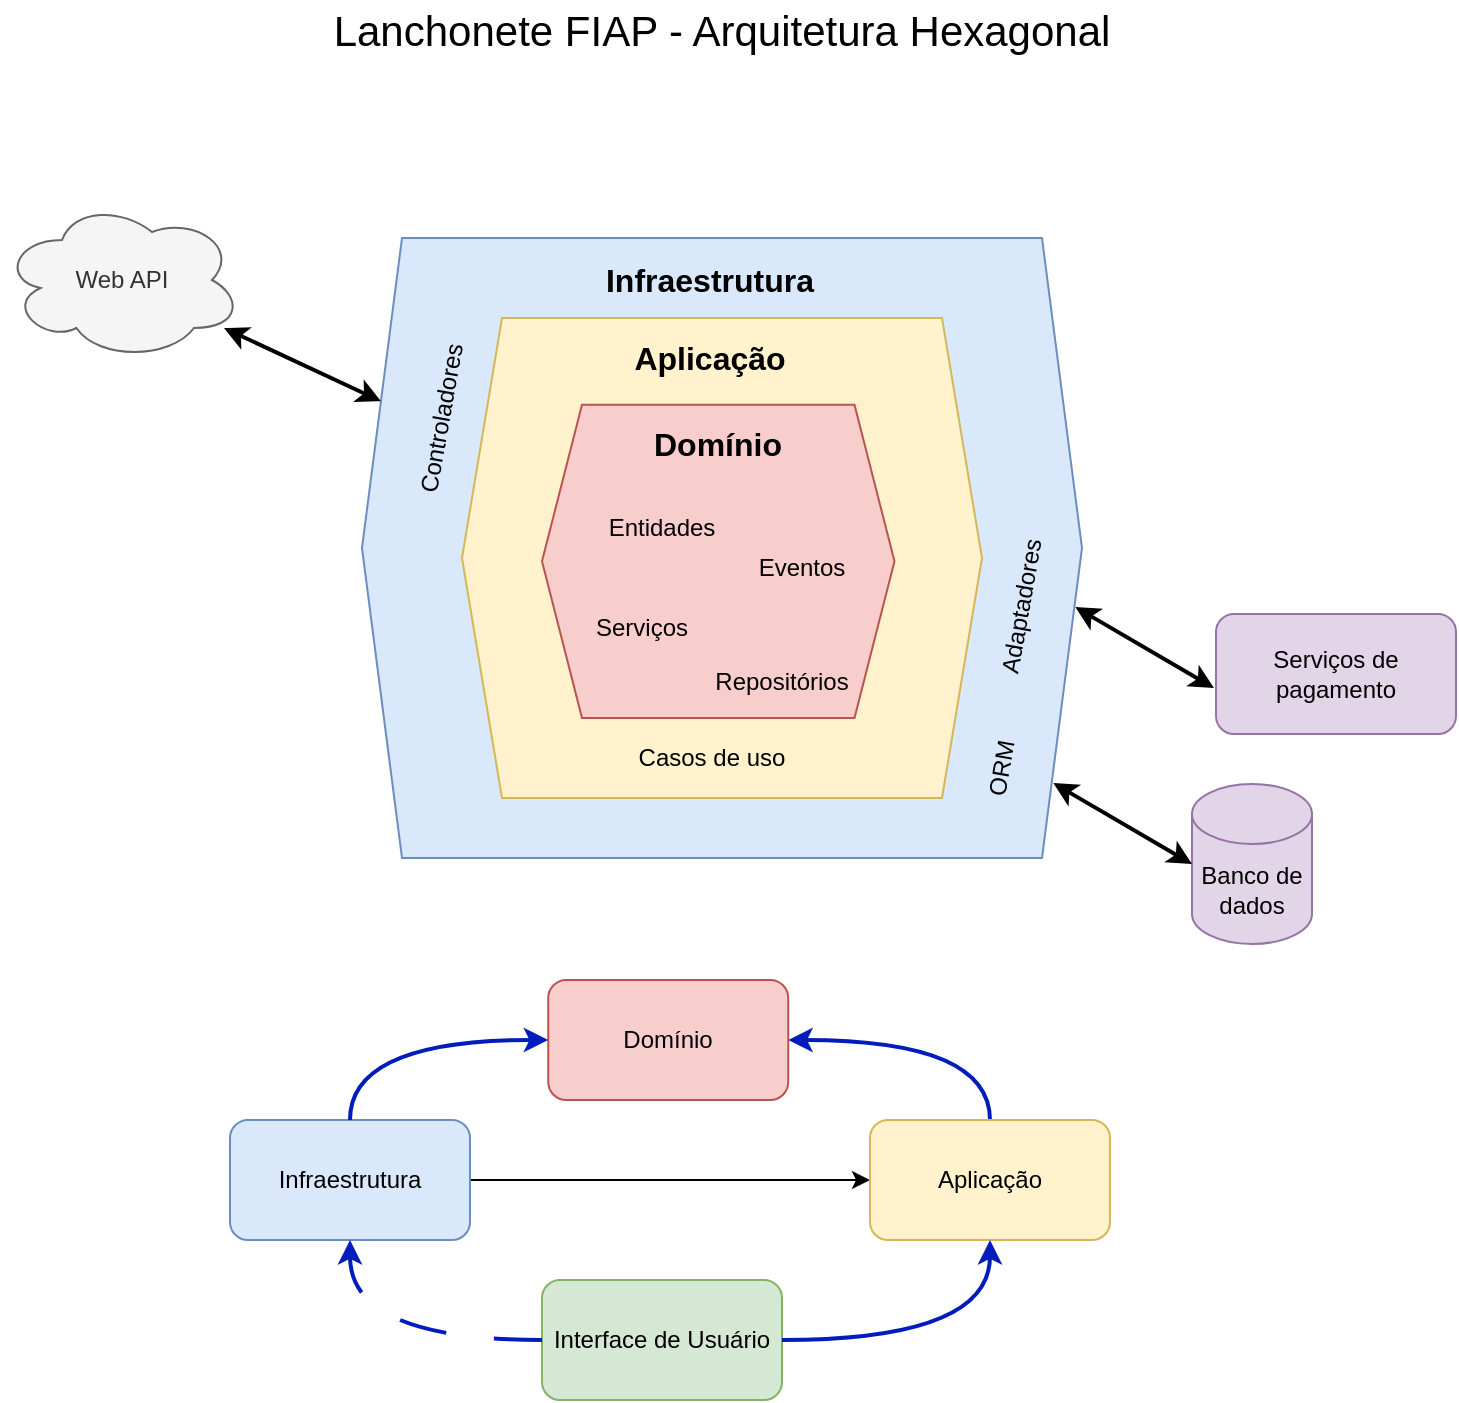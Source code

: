 <mxfile scale="1" border="10">
    <diagram id="OokDwKcum5VtWVeuCbXh" name="DAS Lanchonete FIAP">
        <mxGraphModel dx="1017" dy="779" grid="0" gridSize="10" guides="1" tooltips="1" connect="1" arrows="1" fold="1" page="1" pageScale="1" pageWidth="1100" pageHeight="850" background="#ffffff" math="0" shadow="0">
            <root>
                <mxCell id="0"/>
                <mxCell id="1" parent="0"/>
                <mxCell id="15" value="" style="shape=hexagon;perimeter=hexagonPerimeter2;whiteSpace=wrap;html=1;fixedSize=1;rotation=0;fillColor=#dae8fc;strokeColor=#6c8ebf;" parent="1" vertex="1">
                    <mxGeometry x="309" y="149" width="360" height="310" as="geometry">
                        <mxPoint x="50" as="offset"/>
                    </mxGeometry>
                </mxCell>
                <mxCell id="14" value="" style="shape=hexagon;perimeter=hexagonPerimeter2;whiteSpace=wrap;html=1;fixedSize=1;rotation=0;fillColor=#fff2cc;strokeColor=#d6b656;" parent="1" vertex="1">
                    <mxGeometry x="359" y="189" width="260" height="240" as="geometry">
                        <mxPoint x="50" as="offset"/>
                    </mxGeometry>
                </mxCell>
                <mxCell id="7" value="Banco de dados" style="shape=cylinder3;whiteSpace=wrap;html=1;boundedLbl=1;backgroundOutline=1;size=15;fillColor=#e1d5e7;strokeColor=#9673a6;" parent="1" vertex="1">
                    <mxGeometry x="724" y="422" width="60" height="80" as="geometry"/>
                </mxCell>
                <mxCell id="8" value="Web API" style="ellipse;shape=cloud;whiteSpace=wrap;html=1;fillColor=#f5f5f5;fontColor=#333333;strokeColor=#666666;" parent="1" vertex="1">
                    <mxGeometry x="129" y="130" width="120" height="80" as="geometry"/>
                </mxCell>
                <mxCell id="13" value="" style="shape=hexagon;perimeter=hexagonPerimeter2;whiteSpace=wrap;html=1;fixedSize=1;fillColor=#f8cecc;strokeColor=#b85450;" parent="1" vertex="1">
                    <mxGeometry x="399" y="232.33" width="176.25" height="156.67" as="geometry"/>
                </mxCell>
                <mxCell id="16" value="Aplicação" style="text;html=1;align=center;verticalAlign=middle;whiteSpace=wrap;rounded=0;fontStyle=1;fontSize=16;" parent="1" vertex="1">
                    <mxGeometry x="453" y="194.33" width="60" height="30" as="geometry"/>
                </mxCell>
                <mxCell id="17" value="Casos de uso" style="text;html=1;align=center;verticalAlign=middle;whiteSpace=wrap;rounded=0;" parent="1" vertex="1">
                    <mxGeometry x="444" y="394" width="80" height="30" as="geometry"/>
                </mxCell>
                <mxCell id="18" value="Infraestrutura" style="text;html=1;align=center;verticalAlign=middle;whiteSpace=wrap;rounded=0;fontStyle=1;fontSize=16;" parent="1" vertex="1">
                    <mxGeometry x="443" y="155" width="80" height="30" as="geometry"/>
                </mxCell>
                <mxCell id="19" value="Domínio" style="text;html=1;align=center;verticalAlign=middle;whiteSpace=wrap;rounded=0;fontStyle=1;fontSize=16;" parent="1" vertex="1">
                    <mxGeometry x="447.13" y="237.33" width="80" height="30" as="geometry"/>
                </mxCell>
                <mxCell id="20" value="Controladores" style="text;html=1;align=center;verticalAlign=middle;whiteSpace=wrap;rounded=0;rotation=-80;" parent="1" vertex="1">
                    <mxGeometry x="319" y="224" width="60" height="30" as="geometry"/>
                </mxCell>
                <mxCell id="21" value="Entidades" style="text;html=1;align=center;verticalAlign=middle;whiteSpace=wrap;rounded=0;" parent="1" vertex="1">
                    <mxGeometry x="429" y="279" width="60" height="30" as="geometry"/>
                </mxCell>
                <mxCell id="22" value="Repositórios" style="text;html=1;align=center;verticalAlign=middle;whiteSpace=wrap;rounded=0;" parent="1" vertex="1">
                    <mxGeometry x="489" y="356" width="60" height="30" as="geometry"/>
                </mxCell>
                <mxCell id="23" value="Serviços" style="text;html=1;align=center;verticalAlign=middle;whiteSpace=wrap;rounded=0;" parent="1" vertex="1">
                    <mxGeometry x="419" y="329" width="60" height="30" as="geometry"/>
                </mxCell>
                <mxCell id="24" value="Eventos" style="text;html=1;align=center;verticalAlign=middle;whiteSpace=wrap;rounded=0;" parent="1" vertex="1">
                    <mxGeometry x="499" y="299" width="60" height="30" as="geometry"/>
                </mxCell>
                <mxCell id="25" value="ORM" style="text;html=1;align=center;verticalAlign=middle;whiteSpace=wrap;rounded=0;rotation=-80;" parent="1" vertex="1">
                    <mxGeometry x="599" y="399" width="60" height="30" as="geometry"/>
                </mxCell>
                <mxCell id="26" value="" style="endArrow=classic;startArrow=classic;html=1;entryX=0;entryY=0.5;entryDx=0;entryDy=0;entryPerimeter=0;exitX=0.974;exitY=0.763;exitDx=0;exitDy=0;exitPerimeter=0;strokeWidth=2;" parent="1" target="7" edge="1">
                    <mxGeometry width="50" height="50" relative="1" as="geometry">
                        <mxPoint x="654.64" y="421.53" as="sourcePoint"/>
                        <mxPoint x="714" y="435" as="targetPoint"/>
                    </mxGeometry>
                </mxCell>
                <mxCell id="28" value="" style="endArrow=classic;startArrow=classic;html=1;exitX=0.925;exitY=0.8;exitDx=0;exitDy=0;exitPerimeter=0;entryX=0;entryY=0.25;entryDx=0;entryDy=0;strokeWidth=2;" parent="1" source="8" target="15" edge="1">
                    <mxGeometry width="50" height="50" relative="1" as="geometry">
                        <mxPoint x="259" y="239" as="sourcePoint"/>
                        <mxPoint x="309" y="189" as="targetPoint"/>
                    </mxGeometry>
                </mxCell>
                <mxCell id="29" value="Domínio" style="rounded=1;whiteSpace=wrap;html=1;fillColor=#f8cecc;strokeColor=#b85450;" parent="1" vertex="1">
                    <mxGeometry x="402.13" y="520" width="120" height="60" as="geometry"/>
                </mxCell>
                <mxCell id="33" style="edgeStyle=none;html=1;" parent="1" source="30" target="31" edge="1">
                    <mxGeometry relative="1" as="geometry"/>
                </mxCell>
                <mxCell id="30" value="Infraestrutura" style="rounded=1;whiteSpace=wrap;html=1;fillColor=#dae8fc;strokeColor=#6c8ebf;" parent="1" vertex="1">
                    <mxGeometry x="243" y="590" width="120" height="60" as="geometry"/>
                </mxCell>
                <mxCell id="34" style="edgeStyle=orthogonalEdgeStyle;html=1;entryX=1;entryY=0.5;entryDx=0;entryDy=0;curved=1;exitX=0.5;exitY=0;exitDx=0;exitDy=0;fillColor=#0050ef;strokeColor=#001DBC;strokeWidth=2;" parent="1" source="31" target="29" edge="1">
                    <mxGeometry relative="1" as="geometry"/>
                </mxCell>
                <mxCell id="31" value="Aplicação" style="rounded=1;whiteSpace=wrap;html=1;fillColor=#fff2cc;strokeColor=#d6b656;" parent="1" vertex="1">
                    <mxGeometry x="563" y="590" width="120" height="60" as="geometry"/>
                </mxCell>
                <mxCell id="32" value="Interface de Usuário" style="rounded=1;whiteSpace=wrap;html=1;fillColor=#d5e8d4;strokeColor=#82b366;" parent="1" vertex="1">
                    <mxGeometry x="399" y="670" width="120" height="60" as="geometry"/>
                </mxCell>
                <mxCell id="35" style="edgeStyle=orthogonalEdgeStyle;html=1;entryX=0;entryY=0.5;entryDx=0;entryDy=0;curved=1;exitX=0.5;exitY=0;exitDx=0;exitDy=0;fillColor=#0050ef;strokeColor=#001DBC;strokeWidth=2;" parent="1" source="30" target="29" edge="1">
                    <mxGeometry relative="1" as="geometry">
                        <mxPoint x="355" y="569.75" as="sourcePoint"/>
                        <mxPoint x="253" y="529.75" as="targetPoint"/>
                    </mxGeometry>
                </mxCell>
                <mxCell id="36" style="edgeStyle=orthogonalEdgeStyle;html=1;entryX=0.5;entryY=1;entryDx=0;entryDy=0;curved=1;fillColor=#0050ef;strokeColor=#001DBC;strokeWidth=2;" parent="1" source="32" target="31" edge="1">
                    <mxGeometry relative="1" as="geometry">
                        <mxPoint x="673.5" y="729.5" as="sourcePoint"/>
                        <mxPoint x="572.5" y="689.5" as="targetPoint"/>
                    </mxGeometry>
                </mxCell>
                <mxCell id="37" style="edgeStyle=orthogonalEdgeStyle;html=1;entryX=0.5;entryY=1;entryDx=0;entryDy=0;curved=1;exitX=0;exitY=0.5;exitDx=0;exitDy=0;dashed=1;dashPattern=12 12;fillColor=#0050ef;strokeColor=#001DBC;strokeWidth=2;" parent="1" source="32" target="30" edge="1">
                    <mxGeometry relative="1" as="geometry">
                        <mxPoint x="209.5" y="720" as="sourcePoint"/>
                        <mxPoint x="313.5" y="670" as="targetPoint"/>
                    </mxGeometry>
                </mxCell>
                <mxCell id="38" value="Lanchonete FIAP - Arquitetura Hexagonal" style="text;html=1;align=center;verticalAlign=middle;whiteSpace=wrap;rounded=0;strokeWidth=1;fontSize=21;" parent="1" vertex="1">
                    <mxGeometry x="280.06" y="30" width="417.87" height="30" as="geometry"/>
                </mxCell>
                <mxCell id="39" value="Adaptadores" style="text;html=1;align=center;verticalAlign=middle;whiteSpace=wrap;rounded=0;rotation=-80;" vertex="1" parent="1">
                    <mxGeometry x="609" y="318" width="60" height="30" as="geometry"/>
                </mxCell>
                <mxCell id="40" value="Serviços de pagamento" style="rounded=1;whiteSpace=wrap;html=1;fillColor=#e1d5e7;strokeColor=#9673a6;" vertex="1" parent="1">
                    <mxGeometry x="736" y="337" width="120" height="60" as="geometry"/>
                </mxCell>
                <mxCell id="41" value="" style="endArrow=classic;startArrow=classic;html=1;entryX=0;entryY=0.5;entryDx=0;entryDy=0;entryPerimeter=0;exitX=0.974;exitY=0.763;exitDx=0;exitDy=0;exitPerimeter=0;strokeWidth=2;" edge="1" parent="1">
                    <mxGeometry width="50" height="50" relative="1" as="geometry">
                        <mxPoint x="665.64" y="333.53" as="sourcePoint"/>
                        <mxPoint x="735" y="374" as="targetPoint"/>
                    </mxGeometry>
                </mxCell>
            </root>
        </mxGraphModel>
    </diagram>
</mxfile>
